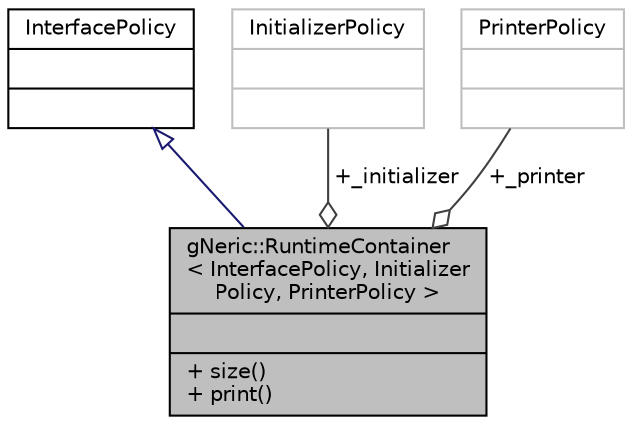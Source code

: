 digraph "gNeric::RuntimeContainer&lt; InterfacePolicy, InitializerPolicy, PrinterPolicy &gt;"
{
 // INTERACTIVE_SVG=YES
  bgcolor="transparent";
  edge [fontname="Helvetica",fontsize="10",labelfontname="Helvetica",labelfontsize="10"];
  node [fontname="Helvetica",fontsize="10",shape=record];
  Node1 [label="{gNeric::RuntimeContainer\l\< InterfacePolicy, Initializer\lPolicy, PrinterPolicy \>\n||+ size()\l+ print()\l}",height=0.2,width=0.4,color="black", fillcolor="grey75", style="filled", fontcolor="black"];
  Node2 -> Node1 [dir="back",color="midnightblue",fontsize="10",style="solid",arrowtail="onormal",fontname="Helvetica"];
  Node2 [label="{InterfacePolicy\n||}",height=0.2,width=0.4,color="black",URL="$d8/d6e/classInterfacePolicy.html"];
  Node3 -> Node1 [color="grey25",fontsize="10",style="solid",label=" +_initializer" ,arrowhead="odiamond",fontname="Helvetica"];
  Node3 [label="{InitializerPolicy\n||}",height=0.2,width=0.4,color="grey75"];
  Node4 -> Node1 [color="grey25",fontsize="10",style="solid",label=" +_printer" ,arrowhead="odiamond",fontname="Helvetica"];
  Node4 [label="{PrinterPolicy\n||}",height=0.2,width=0.4,color="grey75"];
}
